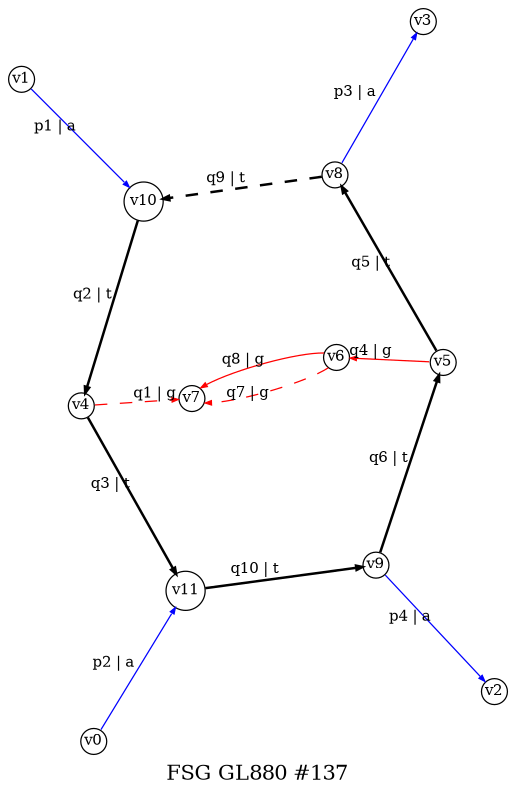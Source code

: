 digraph dot_137_0_GL880 {
label="FSG GL880 #137";
noverlap="scale"; layout="neato";
graph [ fontsize=10,ratio=1.5 ];
node [ fontsize=7,shape=circle,margin=0,height=0.01,penwidth=0.6 ];
edge [ fontsize=7,arrowsize=0.3,penwidth=0.6 ];
"v1" -> "v10" [label="p1 | a",color="blue",penwidth="0.6",style="solid"];
"v0" -> "v11" [label="p2 | a",color="blue",penwidth="0.6",style="solid"];
"v8" -> "v3" [label="p3 | a",color="blue",penwidth="0.6",style="solid"];
"v9" -> "v2" [label="p4 | a",color="blue",penwidth="0.6",style="solid"];
"v4" -> "v7" [label="q1 | g",color="red",penwidth="0.6",style="dashed"];
"v10" -> "v4" [label="q2 | t",color="black",penwidth="1.2",style="solid"];
"v4" -> "v11" [label="q3 | t",color="black",penwidth="1.2",style="solid"];
"v5" -> "v6" [label="q4 | g",color="red",penwidth="0.6",style="solid"];
"v5" -> "v8" [label="q5 | t",color="black",penwidth="1.2",style="solid"];
"v9" -> "v5" [label="q6 | t",color="black",penwidth="1.2",style="solid"];
"v6" -> "v7" [label="q7 | g",color="red",penwidth="0.6",style="dashed"];
"v6" -> "v7" [label="q8 | g",color="red",penwidth="0.6",style="solid"];
"v8" -> "v10" [label="q9 | t",color="black",penwidth="1.2",style="dashed"];
"v11" -> "v9" [label="q10 | t",color="black",penwidth="1.2",style="solid"];
}